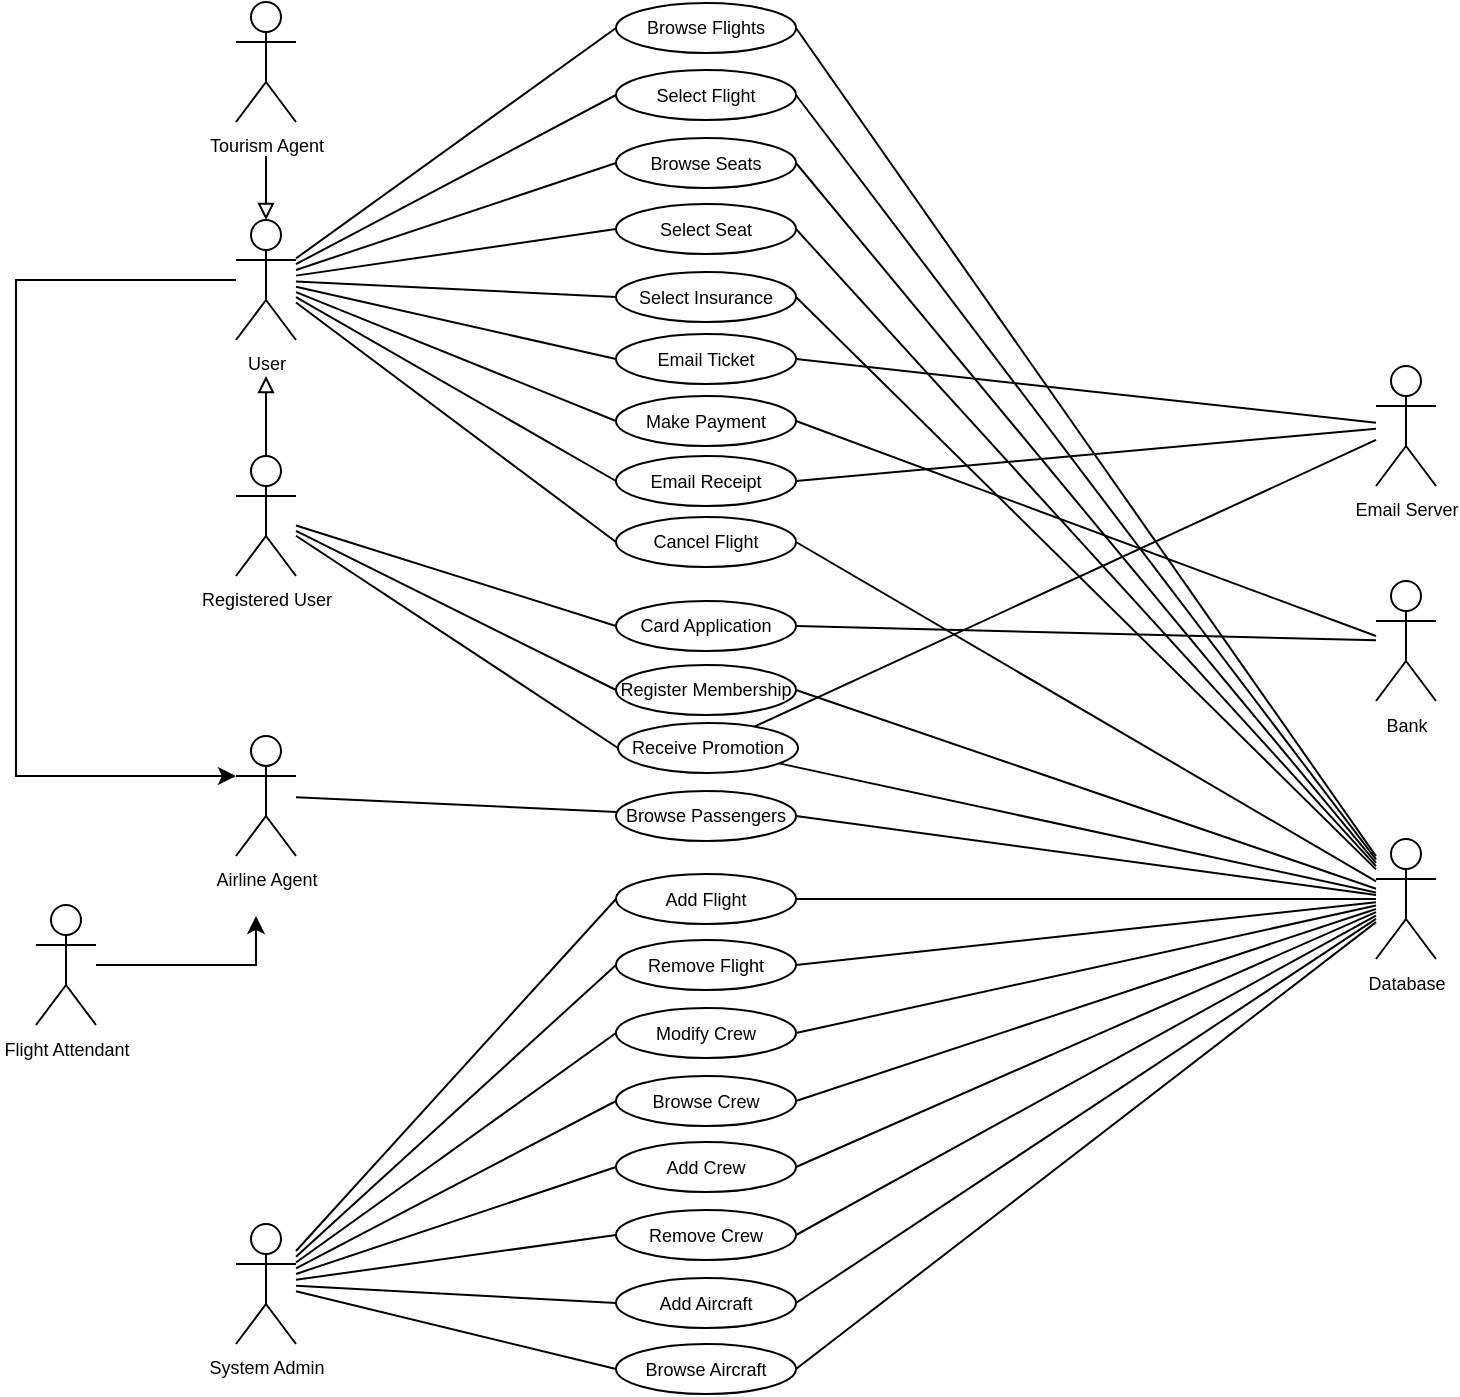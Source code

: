 <mxfile version="22.1.3" type="device">
  <diagram name="Page-1" id="OrlpG0JctS7wxFw-NEQy">
    <mxGraphModel dx="1224" dy="626" grid="1" gridSize="10" guides="1" tooltips="1" connect="1" arrows="1" fold="1" page="1" pageScale="1" pageWidth="850" pageHeight="1100" math="0" shadow="0">
      <root>
        <mxCell id="0" />
        <mxCell id="1" parent="0" />
        <mxCell id="UExDneakSTAcrRpCqQbY-11" style="rounded=0;orthogonalLoop=1;jettySize=auto;html=1;strokeColor=default;endArrow=none;endFill=0;startArrow=none;startFill=0;entryX=0;entryY=0.5;entryDx=0;entryDy=0;" parent="1" source="z5qdCUO5IbGsy1vXa8A5-2" target="NAcOau6ly_9tZRAHZsZ8-38" edge="1">
          <mxGeometry relative="1" as="geometry" />
        </mxCell>
        <mxCell id="UExDneakSTAcrRpCqQbY-12" style="rounded=0;orthogonalLoop=1;jettySize=auto;html=1;endArrow=none;endFill=0;startArrow=none;startFill=0;entryX=0;entryY=0.5;entryDx=0;entryDy=0;" parent="1" source="z5qdCUO5IbGsy1vXa8A5-2" target="NAcOau6ly_9tZRAHZsZ8-11" edge="1">
          <mxGeometry relative="1" as="geometry">
            <mxPoint x="320" y="80" as="targetPoint" />
          </mxGeometry>
        </mxCell>
        <mxCell id="UExDneakSTAcrRpCqQbY-14" style="edgeStyle=none;rounded=0;orthogonalLoop=1;jettySize=auto;html=1;startArrow=none;startFill=0;endArrow=none;endFill=0;entryX=0;entryY=0.5;entryDx=0;entryDy=0;" parent="1" source="z5qdCUO5IbGsy1vXa8A5-2" target="NAcOau6ly_9tZRAHZsZ8-12" edge="1">
          <mxGeometry relative="1" as="geometry">
            <mxPoint x="326" y="96" as="targetPoint" />
          </mxGeometry>
        </mxCell>
        <mxCell id="UExDneakSTAcrRpCqQbY-15" style="edgeStyle=none;rounded=0;orthogonalLoop=1;jettySize=auto;html=1;startArrow=none;startFill=0;endArrow=none;endFill=0;entryX=0;entryY=0.5;entryDx=0;entryDy=0;" parent="1" source="z5qdCUO5IbGsy1vXa8A5-2" target="NAcOau6ly_9tZRAHZsZ8-13" edge="1">
          <mxGeometry relative="1" as="geometry" />
        </mxCell>
        <mxCell id="UExDneakSTAcrRpCqQbY-16" style="edgeStyle=none;rounded=0;orthogonalLoop=1;jettySize=auto;html=1;startArrow=none;startFill=0;endArrow=none;endFill=0;entryX=0;entryY=0.5;entryDx=0;entryDy=0;" parent="1" source="z5qdCUO5IbGsy1vXa8A5-2" target="NAcOau6ly_9tZRAHZsZ8-19" edge="1">
          <mxGeometry relative="1" as="geometry" />
        </mxCell>
        <mxCell id="UExDneakSTAcrRpCqQbY-17" style="edgeStyle=none;rounded=0;orthogonalLoop=1;jettySize=auto;html=1;startArrow=none;startFill=0;endArrow=none;endFill=0;entryX=0;entryY=0.5;entryDx=0;entryDy=0;" parent="1" source="z5qdCUO5IbGsy1vXa8A5-2" target="NAcOau6ly_9tZRAHZsZ8-17" edge="1">
          <mxGeometry relative="1" as="geometry" />
        </mxCell>
        <mxCell id="UExDneakSTAcrRpCqQbY-18" style="edgeStyle=none;rounded=0;orthogonalLoop=1;jettySize=auto;html=1;startArrow=none;startFill=0;endArrow=none;endFill=0;entryX=0;entryY=0.5;entryDx=0;entryDy=0;" parent="1" source="z5qdCUO5IbGsy1vXa8A5-2" target="NAcOau6ly_9tZRAHZsZ8-26" edge="1">
          <mxGeometry relative="1" as="geometry" />
        </mxCell>
        <mxCell id="BsZ4ZcHheICdlKva1MgZ-10" style="edgeStyle=orthogonalEdgeStyle;rounded=0;orthogonalLoop=1;jettySize=auto;html=1;" parent="1" source="z5qdCUO5IbGsy1vXa8A5-2" target="NAcOau6ly_9tZRAHZsZ8-4" edge="1">
          <mxGeometry relative="1" as="geometry">
            <mxPoint x="60" y="400" as="targetPoint" />
            <Array as="points">
              <mxPoint x="30" y="152" />
              <mxPoint x="30" y="400" />
            </Array>
          </mxGeometry>
        </mxCell>
        <mxCell id="z5qdCUO5IbGsy1vXa8A5-2" value="User" style="shape=umlActor;verticalLabelPosition=bottom;verticalAlign=top;html=1;outlineConnect=0;fontSize=9;" parent="1" vertex="1">
          <mxGeometry x="140" y="122" width="30" height="60" as="geometry" />
        </mxCell>
        <mxCell id="UExDneakSTAcrRpCqQbY-54" style="edgeStyle=none;rounded=0;orthogonalLoop=1;jettySize=auto;html=1;endArrow=block;endFill=0;" parent="1" source="NAcOau6ly_9tZRAHZsZ8-2" edge="1">
          <mxGeometry relative="1" as="geometry">
            <mxPoint x="155" y="200" as="targetPoint" />
          </mxGeometry>
        </mxCell>
        <mxCell id="UExDneakSTAcrRpCqQbY-55" style="edgeStyle=none;rounded=0;orthogonalLoop=1;jettySize=auto;html=1;endArrow=none;endFill=0;entryX=0;entryY=0.5;entryDx=0;entryDy=0;" parent="1" source="NAcOau6ly_9tZRAHZsZ8-2" target="UExDneakSTAcrRpCqQbY-1" edge="1">
          <mxGeometry relative="1" as="geometry" />
        </mxCell>
        <mxCell id="UExDneakSTAcrRpCqQbY-56" style="edgeStyle=none;rounded=0;orthogonalLoop=1;jettySize=auto;html=1;endArrow=none;endFill=0;entryX=0;entryY=0.5;entryDx=0;entryDy=0;" parent="1" source="NAcOau6ly_9tZRAHZsZ8-2" target="NAcOau6ly_9tZRAHZsZ8-58" edge="1">
          <mxGeometry relative="1" as="geometry" />
        </mxCell>
        <mxCell id="BsZ4ZcHheICdlKva1MgZ-15" style="rounded=0;orthogonalLoop=1;jettySize=auto;html=1;endArrow=none;endFill=0;entryX=0;entryY=0.5;entryDx=0;entryDy=0;" parent="1" source="NAcOau6ly_9tZRAHZsZ8-2" target="BsZ4ZcHheICdlKva1MgZ-12" edge="1">
          <mxGeometry relative="1" as="geometry" />
        </mxCell>
        <mxCell id="NAcOau6ly_9tZRAHZsZ8-2" value="Registered User" style="shape=umlActor;verticalLabelPosition=bottom;verticalAlign=top;html=1;outlineConnect=0;fontSize=9;" parent="1" vertex="1">
          <mxGeometry x="140" y="240" width="30" height="60" as="geometry" />
        </mxCell>
        <mxCell id="UExDneakSTAcrRpCqQbY-45" style="edgeStyle=none;rounded=0;orthogonalLoop=1;jettySize=auto;html=1;entryX=0;entryY=0.5;entryDx=0;entryDy=0;endArrow=none;endFill=0;" parent="1" source="NAcOau6ly_9tZRAHZsZ8-3" target="NAcOau6ly_9tZRAHZsZ8-41" edge="1">
          <mxGeometry relative="1" as="geometry" />
        </mxCell>
        <mxCell id="UExDneakSTAcrRpCqQbY-46" style="edgeStyle=none;rounded=0;orthogonalLoop=1;jettySize=auto;html=1;entryX=0;entryY=0.5;entryDx=0;entryDy=0;endArrow=none;endFill=0;" parent="1" source="NAcOau6ly_9tZRAHZsZ8-3" target="NAcOau6ly_9tZRAHZsZ8-42" edge="1">
          <mxGeometry relative="1" as="geometry" />
        </mxCell>
        <mxCell id="UExDneakSTAcrRpCqQbY-47" style="edgeStyle=none;rounded=0;orthogonalLoop=1;jettySize=auto;html=1;entryX=0;entryY=0.5;entryDx=0;entryDy=0;endArrow=none;endFill=0;" parent="1" source="NAcOau6ly_9tZRAHZsZ8-3" target="NAcOau6ly_9tZRAHZsZ8-43" edge="1">
          <mxGeometry relative="1" as="geometry" />
        </mxCell>
        <mxCell id="UExDneakSTAcrRpCqQbY-48" style="edgeStyle=none;rounded=0;orthogonalLoop=1;jettySize=auto;html=1;entryX=0;entryY=0.5;entryDx=0;entryDy=0;endArrow=none;endFill=0;" parent="1" source="NAcOau6ly_9tZRAHZsZ8-3" target="NAcOau6ly_9tZRAHZsZ8-45" edge="1">
          <mxGeometry relative="1" as="geometry" />
        </mxCell>
        <mxCell id="UExDneakSTAcrRpCqQbY-49" style="edgeStyle=none;rounded=0;orthogonalLoop=1;jettySize=auto;html=1;endArrow=none;endFill=0;entryX=0;entryY=0.5;entryDx=0;entryDy=0;" parent="1" source="NAcOau6ly_9tZRAHZsZ8-3" target="NAcOau6ly_9tZRAHZsZ8-46" edge="1">
          <mxGeometry relative="1" as="geometry" />
        </mxCell>
        <mxCell id="UExDneakSTAcrRpCqQbY-50" style="edgeStyle=none;rounded=0;orthogonalLoop=1;jettySize=auto;html=1;endArrow=none;endFill=0;entryX=0;entryY=0.5;entryDx=0;entryDy=0;" parent="1" source="NAcOau6ly_9tZRAHZsZ8-3" target="NAcOau6ly_9tZRAHZsZ8-56" edge="1">
          <mxGeometry relative="1" as="geometry" />
        </mxCell>
        <mxCell id="UExDneakSTAcrRpCqQbY-52" style="edgeStyle=none;rounded=0;orthogonalLoop=1;jettySize=auto;html=1;endArrow=none;endFill=0;entryX=0;entryY=0.5;entryDx=0;entryDy=0;" parent="1" source="NAcOau6ly_9tZRAHZsZ8-3" target="NAcOau6ly_9tZRAHZsZ8-57" edge="1">
          <mxGeometry relative="1" as="geometry" />
        </mxCell>
        <mxCell id="NAcOau6ly_9tZRAHZsZ8-3" value="System Admin" style="shape=umlActor;verticalLabelPosition=bottom;verticalAlign=top;html=1;outlineConnect=0;fontSize=9;" parent="1" vertex="1">
          <mxGeometry x="140" y="624" width="30" height="60" as="geometry" />
        </mxCell>
        <mxCell id="UExDneakSTAcrRpCqQbY-24" style="edgeStyle=none;rounded=0;orthogonalLoop=1;jettySize=auto;html=1;endArrow=none;endFill=0;" parent="1" source="NAcOau6ly_9tZRAHZsZ8-4" target="NAcOau6ly_9tZRAHZsZ8-28" edge="1">
          <mxGeometry relative="1" as="geometry" />
        </mxCell>
        <mxCell id="NAcOau6ly_9tZRAHZsZ8-4" value="Airline Agent" style="shape=umlActor;verticalLabelPosition=bottom;verticalAlign=top;html=1;outlineConnect=0;fontSize=9;" parent="1" vertex="1">
          <mxGeometry x="140" y="380" width="30" height="60" as="geometry" />
        </mxCell>
        <mxCell id="UExDneakSTAcrRpCqQbY-62" style="edgeStyle=none;rounded=0;orthogonalLoop=1;jettySize=auto;html=1;endArrow=block;endFill=0;entryX=0.5;entryY=0;entryDx=0;entryDy=0;entryPerimeter=0;" parent="1" target="z5qdCUO5IbGsy1vXa8A5-2" edge="1">
          <mxGeometry relative="1" as="geometry">
            <mxPoint x="130" y="150.5" as="targetPoint" />
            <mxPoint x="155" y="90" as="sourcePoint" />
          </mxGeometry>
        </mxCell>
        <mxCell id="NAcOau6ly_9tZRAHZsZ8-5" value="Tourism Agent" style="shape=umlActor;verticalLabelPosition=bottom;verticalAlign=top;html=1;outlineConnect=0;fontSize=9;" parent="1" vertex="1">
          <mxGeometry x="140" y="13" width="30" height="60" as="geometry" />
        </mxCell>
        <mxCell id="UExDneakSTAcrRpCqQbY-29" style="edgeStyle=none;rounded=0;orthogonalLoop=1;jettySize=auto;html=1;exitX=1;exitY=0.5;exitDx=0;exitDy=0;endArrow=none;endFill=0;" parent="1" source="NAcOau6ly_9tZRAHZsZ8-12" target="UExDneakSTAcrRpCqQbY-6" edge="1">
          <mxGeometry relative="1" as="geometry" />
        </mxCell>
        <mxCell id="NAcOau6ly_9tZRAHZsZ8-12" value="Browse Seats" style="ellipse;whiteSpace=wrap;html=1;fontSize=9;" parent="1" vertex="1">
          <mxGeometry x="330" y="81" width="90" height="25" as="geometry" />
        </mxCell>
        <mxCell id="UExDneakSTAcrRpCqQbY-30" style="edgeStyle=none;rounded=0;orthogonalLoop=1;jettySize=auto;html=1;exitX=1;exitY=0.5;exitDx=0;exitDy=0;endArrow=none;endFill=0;" parent="1" source="NAcOau6ly_9tZRAHZsZ8-13" target="UExDneakSTAcrRpCqQbY-6" edge="1">
          <mxGeometry relative="1" as="geometry" />
        </mxCell>
        <mxCell id="NAcOau6ly_9tZRAHZsZ8-13" value="Select Seat" style="ellipse;whiteSpace=wrap;html=1;fontSize=9;" parent="1" vertex="1">
          <mxGeometry x="330" y="114" width="90" height="25" as="geometry" />
        </mxCell>
        <mxCell id="UExDneakSTAcrRpCqQbY-32" style="edgeStyle=none;rounded=0;orthogonalLoop=1;jettySize=auto;html=1;exitX=1;exitY=0.5;exitDx=0;exitDy=0;endArrow=none;endFill=0;" parent="1" source="NAcOau6ly_9tZRAHZsZ8-17" edge="1">
          <mxGeometry relative="1" as="geometry">
            <mxPoint x="710" y="330" as="targetPoint" />
          </mxGeometry>
        </mxCell>
        <mxCell id="UExDneakSTAcrRpCqQbY-31" style="edgeStyle=none;rounded=0;orthogonalLoop=1;jettySize=auto;html=1;exitX=1;exitY=0.5;exitDx=0;exitDy=0;endArrow=none;endFill=0;" parent="1" source="NAcOau6ly_9tZRAHZsZ8-19" target="UExDneakSTAcrRpCqQbY-6" edge="1">
          <mxGeometry relative="1" as="geometry" />
        </mxCell>
        <mxCell id="NAcOau6ly_9tZRAHZsZ8-19" value="Select Insurance" style="ellipse;whiteSpace=wrap;html=1;fontSize=9;" parent="1" vertex="1">
          <mxGeometry x="330" y="148" width="90" height="25" as="geometry" />
        </mxCell>
        <mxCell id="UExDneakSTAcrRpCqQbY-28" style="edgeStyle=none;rounded=0;orthogonalLoop=1;jettySize=auto;html=1;exitX=1;exitY=0.5;exitDx=0;exitDy=0;endArrow=none;endFill=0;" parent="1" source="NAcOau6ly_9tZRAHZsZ8-11" target="UExDneakSTAcrRpCqQbY-6" edge="1">
          <mxGeometry relative="1" as="geometry" />
        </mxCell>
        <mxCell id="NAcOau6ly_9tZRAHZsZ8-11" value="Select Flight" style="ellipse;whiteSpace=wrap;html=1;fontSize=9;" parent="1" vertex="1">
          <mxGeometry x="330" y="47" width="90" height="25" as="geometry" />
        </mxCell>
        <mxCell id="NAcOau6ly_9tZRAHZsZ8-24" style="edgeStyle=orthogonalEdgeStyle;rounded=0;orthogonalLoop=1;jettySize=auto;html=1;exitX=0.5;exitY=1;exitDx=0;exitDy=0;fontSize=9;startArrow=none;startFill=0;endArrow=none;endFill=0;" parent="1" source="NAcOau6ly_9tZRAHZsZ8-19" target="NAcOau6ly_9tZRAHZsZ8-19" edge="1">
          <mxGeometry relative="1" as="geometry" />
        </mxCell>
        <mxCell id="UExDneakSTAcrRpCqQbY-69" style="edgeStyle=none;rounded=0;orthogonalLoop=1;jettySize=auto;html=1;exitX=1;exitY=0.5;exitDx=0;exitDy=0;endArrow=none;endFill=0;" parent="1" source="NAcOau6ly_9tZRAHZsZ8-26" target="UExDneakSTAcrRpCqQbY-68" edge="1">
          <mxGeometry relative="1" as="geometry" />
        </mxCell>
        <mxCell id="NAcOau6ly_9tZRAHZsZ8-26" value="Email Ticket" style="ellipse;whiteSpace=wrap;html=1;fontSize=9;" parent="1" vertex="1">
          <mxGeometry x="330" y="179" width="90" height="25" as="geometry" />
        </mxCell>
        <mxCell id="UExDneakSTAcrRpCqQbY-67" style="edgeStyle=none;rounded=0;orthogonalLoop=1;jettySize=auto;html=1;exitX=0;exitY=0.5;exitDx=0;exitDy=0;endArrow=none;endFill=0;" parent="1" source="NAcOau6ly_9tZRAHZsZ8-27" target="z5qdCUO5IbGsy1vXa8A5-2" edge="1">
          <mxGeometry relative="1" as="geometry" />
        </mxCell>
        <mxCell id="UExDneakSTAcrRpCqQbY-70" style="edgeStyle=none;rounded=0;orthogonalLoop=1;jettySize=auto;html=1;exitX=1;exitY=0.5;exitDx=0;exitDy=0;endArrow=none;endFill=0;" parent="1" source="NAcOau6ly_9tZRAHZsZ8-27" target="UExDneakSTAcrRpCqQbY-68" edge="1">
          <mxGeometry relative="1" as="geometry" />
        </mxCell>
        <mxCell id="NAcOau6ly_9tZRAHZsZ8-27" value="Email Receipt" style="ellipse;whiteSpace=wrap;html=1;fontSize=9;" parent="1" vertex="1">
          <mxGeometry x="330" y="240" width="90" height="25" as="geometry" />
        </mxCell>
        <mxCell id="UExDneakSTAcrRpCqQbY-36" style="edgeStyle=none;rounded=0;orthogonalLoop=1;jettySize=auto;html=1;exitX=1;exitY=0.5;exitDx=0;exitDy=0;endArrow=none;endFill=0;" parent="1" source="NAcOau6ly_9tZRAHZsZ8-28" target="UExDneakSTAcrRpCqQbY-6" edge="1">
          <mxGeometry relative="1" as="geometry" />
        </mxCell>
        <mxCell id="NAcOau6ly_9tZRAHZsZ8-28" value="Browse Passengers" style="ellipse;whiteSpace=wrap;html=1;fontSize=9;" parent="1" vertex="1">
          <mxGeometry x="330" y="407.5" width="90" height="25" as="geometry" />
        </mxCell>
        <mxCell id="UExDneakSTAcrRpCqQbY-35" style="edgeStyle=none;rounded=0;orthogonalLoop=1;jettySize=auto;html=1;exitX=1;exitY=0.5;exitDx=0;exitDy=0;endArrow=none;endFill=0;" parent="1" source="NAcOau6ly_9tZRAHZsZ8-29" target="UExDneakSTAcrRpCqQbY-6" edge="1">
          <mxGeometry relative="1" as="geometry" />
        </mxCell>
        <mxCell id="NAcOau6ly_9tZRAHZsZ8-29" value="Cancel Flight" style="ellipse;whiteSpace=wrap;html=1;fontSize=9;" parent="1" vertex="1">
          <mxGeometry x="330" y="270.5" width="90" height="25" as="geometry" />
        </mxCell>
        <mxCell id="UExDneakSTAcrRpCqQbY-26" style="edgeStyle=none;rounded=0;orthogonalLoop=1;jettySize=auto;html=1;exitX=1;exitY=0.5;exitDx=0;exitDy=0;endArrow=none;endFill=0;" parent="1" source="NAcOau6ly_9tZRAHZsZ8-38" target="UExDneakSTAcrRpCqQbY-6" edge="1">
          <mxGeometry relative="1" as="geometry" />
        </mxCell>
        <mxCell id="NAcOau6ly_9tZRAHZsZ8-38" value="Browse Flights" style="ellipse;whiteSpace=wrap;html=1;fontSize=9;" parent="1" vertex="1">
          <mxGeometry x="330" y="13.5" width="90" height="25" as="geometry" />
        </mxCell>
        <mxCell id="UExDneakSTAcrRpCqQbY-37" style="edgeStyle=none;rounded=0;orthogonalLoop=1;jettySize=auto;html=1;exitX=1;exitY=0.5;exitDx=0;exitDy=0;endArrow=none;endFill=0;" parent="1" source="NAcOau6ly_9tZRAHZsZ8-41" target="UExDneakSTAcrRpCqQbY-6" edge="1">
          <mxGeometry relative="1" as="geometry" />
        </mxCell>
        <mxCell id="NAcOau6ly_9tZRAHZsZ8-41" value="Add Flight" style="ellipse;whiteSpace=wrap;html=1;fontSize=9;" parent="1" vertex="1">
          <mxGeometry x="330" y="449" width="90" height="25" as="geometry" />
        </mxCell>
        <mxCell id="UExDneakSTAcrRpCqQbY-38" style="edgeStyle=none;rounded=0;orthogonalLoop=1;jettySize=auto;html=1;exitX=1;exitY=0.5;exitDx=0;exitDy=0;endArrow=none;endFill=0;" parent="1" source="NAcOau6ly_9tZRAHZsZ8-42" target="UExDneakSTAcrRpCqQbY-6" edge="1">
          <mxGeometry relative="1" as="geometry" />
        </mxCell>
        <mxCell id="NAcOau6ly_9tZRAHZsZ8-42" value="Remove Flight" style="ellipse;whiteSpace=wrap;html=1;fontSize=9;" parent="1" vertex="1">
          <mxGeometry x="330" y="482" width="90" height="25" as="geometry" />
        </mxCell>
        <mxCell id="UExDneakSTAcrRpCqQbY-39" style="edgeStyle=none;rounded=0;orthogonalLoop=1;jettySize=auto;html=1;exitX=1;exitY=0.5;exitDx=0;exitDy=0;endArrow=none;endFill=0;" parent="1" source="NAcOau6ly_9tZRAHZsZ8-43" target="UExDneakSTAcrRpCqQbY-6" edge="1">
          <mxGeometry relative="1" as="geometry" />
        </mxCell>
        <mxCell id="NAcOau6ly_9tZRAHZsZ8-43" value="Modify Crew" style="ellipse;whiteSpace=wrap;html=1;fontSize=9;" parent="1" vertex="1">
          <mxGeometry x="330" y="516" width="90" height="25" as="geometry" />
        </mxCell>
        <mxCell id="UExDneakSTAcrRpCqQbY-40" style="edgeStyle=none;rounded=0;orthogonalLoop=1;jettySize=auto;html=1;exitX=1;exitY=0.5;exitDx=0;exitDy=0;endArrow=none;endFill=0;" parent="1" source="NAcOau6ly_9tZRAHZsZ8-45" target="UExDneakSTAcrRpCqQbY-6" edge="1">
          <mxGeometry relative="1" as="geometry" />
        </mxCell>
        <mxCell id="NAcOau6ly_9tZRAHZsZ8-45" value="Browse Crew" style="ellipse;whiteSpace=wrap;html=1;fontSize=9;" parent="1" vertex="1">
          <mxGeometry x="330" y="550" width="90" height="25" as="geometry" />
        </mxCell>
        <mxCell id="UExDneakSTAcrRpCqQbY-41" style="edgeStyle=none;rounded=0;orthogonalLoop=1;jettySize=auto;html=1;exitX=1;exitY=0.5;exitDx=0;exitDy=0;endArrow=none;endFill=0;" parent="1" source="NAcOau6ly_9tZRAHZsZ8-46" target="UExDneakSTAcrRpCqQbY-6" edge="1">
          <mxGeometry relative="1" as="geometry" />
        </mxCell>
        <mxCell id="NAcOau6ly_9tZRAHZsZ8-46" value="Add Crew" style="ellipse;whiteSpace=wrap;html=1;fontSize=9;" parent="1" vertex="1">
          <mxGeometry x="330" y="583" width="90" height="25" as="geometry" />
        </mxCell>
        <mxCell id="UExDneakSTAcrRpCqQbY-42" style="edgeStyle=none;rounded=0;orthogonalLoop=1;jettySize=auto;html=1;exitX=1;exitY=0.5;exitDx=0;exitDy=0;endArrow=none;endFill=0;" parent="1" source="NAcOau6ly_9tZRAHZsZ8-56" target="UExDneakSTAcrRpCqQbY-6" edge="1">
          <mxGeometry relative="1" as="geometry" />
        </mxCell>
        <mxCell id="NAcOau6ly_9tZRAHZsZ8-56" value="Remove Crew" style="ellipse;whiteSpace=wrap;html=1;fontSize=9;" parent="1" vertex="1">
          <mxGeometry x="330" y="617" width="90" height="25" as="geometry" />
        </mxCell>
        <mxCell id="UExDneakSTAcrRpCqQbY-44" style="edgeStyle=none;rounded=0;orthogonalLoop=1;jettySize=auto;html=1;exitX=1;exitY=0.5;exitDx=0;exitDy=0;endArrow=none;endFill=0;" parent="1" source="NAcOau6ly_9tZRAHZsZ8-57" target="UExDneakSTAcrRpCqQbY-6" edge="1">
          <mxGeometry relative="1" as="geometry" />
        </mxCell>
        <mxCell id="NAcOau6ly_9tZRAHZsZ8-57" value="Browse Aircraft" style="ellipse;whiteSpace=wrap;html=1;fontSize=9;" parent="1" vertex="1">
          <mxGeometry x="330" y="684" width="90" height="25" as="geometry" />
        </mxCell>
        <mxCell id="UExDneakSTAcrRpCqQbY-77" style="edgeStyle=none;rounded=0;orthogonalLoop=1;jettySize=auto;html=1;exitX=1;exitY=0.5;exitDx=0;exitDy=0;endArrow=none;endFill=0;" parent="1" source="NAcOau6ly_9tZRAHZsZ8-58" target="UExDneakSTAcrRpCqQbY-76" edge="1">
          <mxGeometry relative="1" as="geometry" />
        </mxCell>
        <mxCell id="NAcOau6ly_9tZRAHZsZ8-58" value="Card Application" style="ellipse;whiteSpace=wrap;html=1;fontSize=9;" parent="1" vertex="1">
          <mxGeometry x="330" y="312.5" width="90" height="25" as="geometry" />
        </mxCell>
        <mxCell id="UExDneakSTAcrRpCqQbY-43" style="edgeStyle=none;rounded=0;orthogonalLoop=1;jettySize=auto;html=1;exitX=1;exitY=0.5;exitDx=0;exitDy=0;endArrow=none;endFill=0;" parent="1" source="NAcOau6ly_9tZRAHZsZ8-62" target="UExDneakSTAcrRpCqQbY-6" edge="1">
          <mxGeometry relative="1" as="geometry" />
        </mxCell>
        <mxCell id="NAcOau6ly_9tZRAHZsZ8-62" value="Add Aircraft" style="ellipse;whiteSpace=wrap;html=1;fontSize=9;" parent="1" vertex="1">
          <mxGeometry x="330" y="651" width="90" height="25" as="geometry" />
        </mxCell>
        <mxCell id="UExDneakSTAcrRpCqQbY-74" style="edgeStyle=none;rounded=0;orthogonalLoop=1;jettySize=auto;html=1;exitX=1;exitY=0.5;exitDx=0;exitDy=0;endArrow=none;endFill=0;" parent="1" source="UExDneakSTAcrRpCqQbY-1" target="UExDneakSTAcrRpCqQbY-6" edge="1">
          <mxGeometry relative="1" as="geometry" />
        </mxCell>
        <mxCell id="UExDneakSTAcrRpCqQbY-1" value="Register Membership" style="ellipse;whiteSpace=wrap;html=1;fontSize=9;" parent="1" vertex="1">
          <mxGeometry x="330" y="344.5" width="90" height="25" as="geometry" />
        </mxCell>
        <mxCell id="UExDneakSTAcrRpCqQbY-6" value="Database" style="shape=umlActor;verticalLabelPosition=bottom;verticalAlign=top;html=1;outlineConnect=0;fontSize=9;" parent="1" vertex="1">
          <mxGeometry x="710" y="431.5" width="30" height="60" as="geometry" />
        </mxCell>
        <mxCell id="UExDneakSTAcrRpCqQbY-20" style="edgeStyle=none;rounded=0;orthogonalLoop=1;jettySize=auto;html=1;startArrow=none;startFill=0;endArrow=none;endFill=0;entryX=0;entryY=0.5;entryDx=0;entryDy=0;" parent="1" source="z5qdCUO5IbGsy1vXa8A5-2" target="NAcOau6ly_9tZRAHZsZ8-29" edge="1">
          <mxGeometry relative="1" as="geometry" />
        </mxCell>
        <mxCell id="UExDneakSTAcrRpCqQbY-51" style="edgeStyle=none;rounded=0;orthogonalLoop=1;jettySize=auto;html=1;endArrow=none;endFill=0;entryX=0;entryY=0.5;entryDx=0;entryDy=0;" parent="1" source="NAcOau6ly_9tZRAHZsZ8-3" target="NAcOau6ly_9tZRAHZsZ8-62" edge="1">
          <mxGeometry relative="1" as="geometry">
            <mxPoint x="310" y="660" as="targetPoint" />
          </mxGeometry>
        </mxCell>
        <mxCell id="NAcOau6ly_9tZRAHZsZ8-17" value="Make Payment" style="ellipse;whiteSpace=wrap;html=1;fontSize=9;" parent="1" vertex="1">
          <mxGeometry x="330" y="210" width="90" height="25" as="geometry" />
        </mxCell>
        <mxCell id="UExDneakSTAcrRpCqQbY-68" value="Email Server" style="shape=umlActor;verticalLabelPosition=bottom;verticalAlign=top;html=1;outlineConnect=0;fontSize=9;" parent="1" vertex="1">
          <mxGeometry x="710" y="195" width="30" height="60" as="geometry" />
        </mxCell>
        <mxCell id="UExDneakSTAcrRpCqQbY-76" value="Bank" style="shape=umlActor;verticalLabelPosition=bottom;verticalAlign=top;html=1;outlineConnect=0;fontSize=9;" parent="1" vertex="1">
          <mxGeometry x="710" y="302.5" width="30" height="60" as="geometry" />
        </mxCell>
        <mxCell id="BsZ4ZcHheICdlKva1MgZ-14" style="rounded=0;orthogonalLoop=1;jettySize=auto;html=1;endArrow=none;endFill=0;" parent="1" source="BsZ4ZcHheICdlKva1MgZ-12" target="UExDneakSTAcrRpCqQbY-68" edge="1">
          <mxGeometry relative="1" as="geometry" />
        </mxCell>
        <mxCell id="BsZ4ZcHheICdlKva1MgZ-12" value="Receive Promotion" style="ellipse;whiteSpace=wrap;html=1;fontSize=9;" parent="1" vertex="1">
          <mxGeometry x="331" y="373.5" width="90" height="25" as="geometry" />
        </mxCell>
        <mxCell id="BsZ4ZcHheICdlKva1MgZ-13" style="rounded=0;orthogonalLoop=1;jettySize=auto;html=1;endArrow=none;endFill=0;" parent="1" source="UExDneakSTAcrRpCqQbY-6" target="BsZ4ZcHheICdlKva1MgZ-12" edge="1">
          <mxGeometry relative="1" as="geometry" />
        </mxCell>
        <mxCell id="Qzo876bQK8VthrD34-aL-2" style="edgeStyle=orthogonalEdgeStyle;rounded=0;orthogonalLoop=1;jettySize=auto;html=1;" parent="1" source="Qzo876bQK8VthrD34-aL-1" edge="1">
          <mxGeometry relative="1" as="geometry">
            <mxPoint x="150" y="470" as="targetPoint" />
            <Array as="points">
              <mxPoint x="150" y="495" />
            </Array>
          </mxGeometry>
        </mxCell>
        <mxCell id="Qzo876bQK8VthrD34-aL-1" value="Flight Attendant" style="shape=umlActor;verticalLabelPosition=bottom;verticalAlign=top;html=1;outlineConnect=0;fontSize=9;" parent="1" vertex="1">
          <mxGeometry x="40" y="464.5" width="30" height="60" as="geometry" />
        </mxCell>
      </root>
    </mxGraphModel>
  </diagram>
</mxfile>
